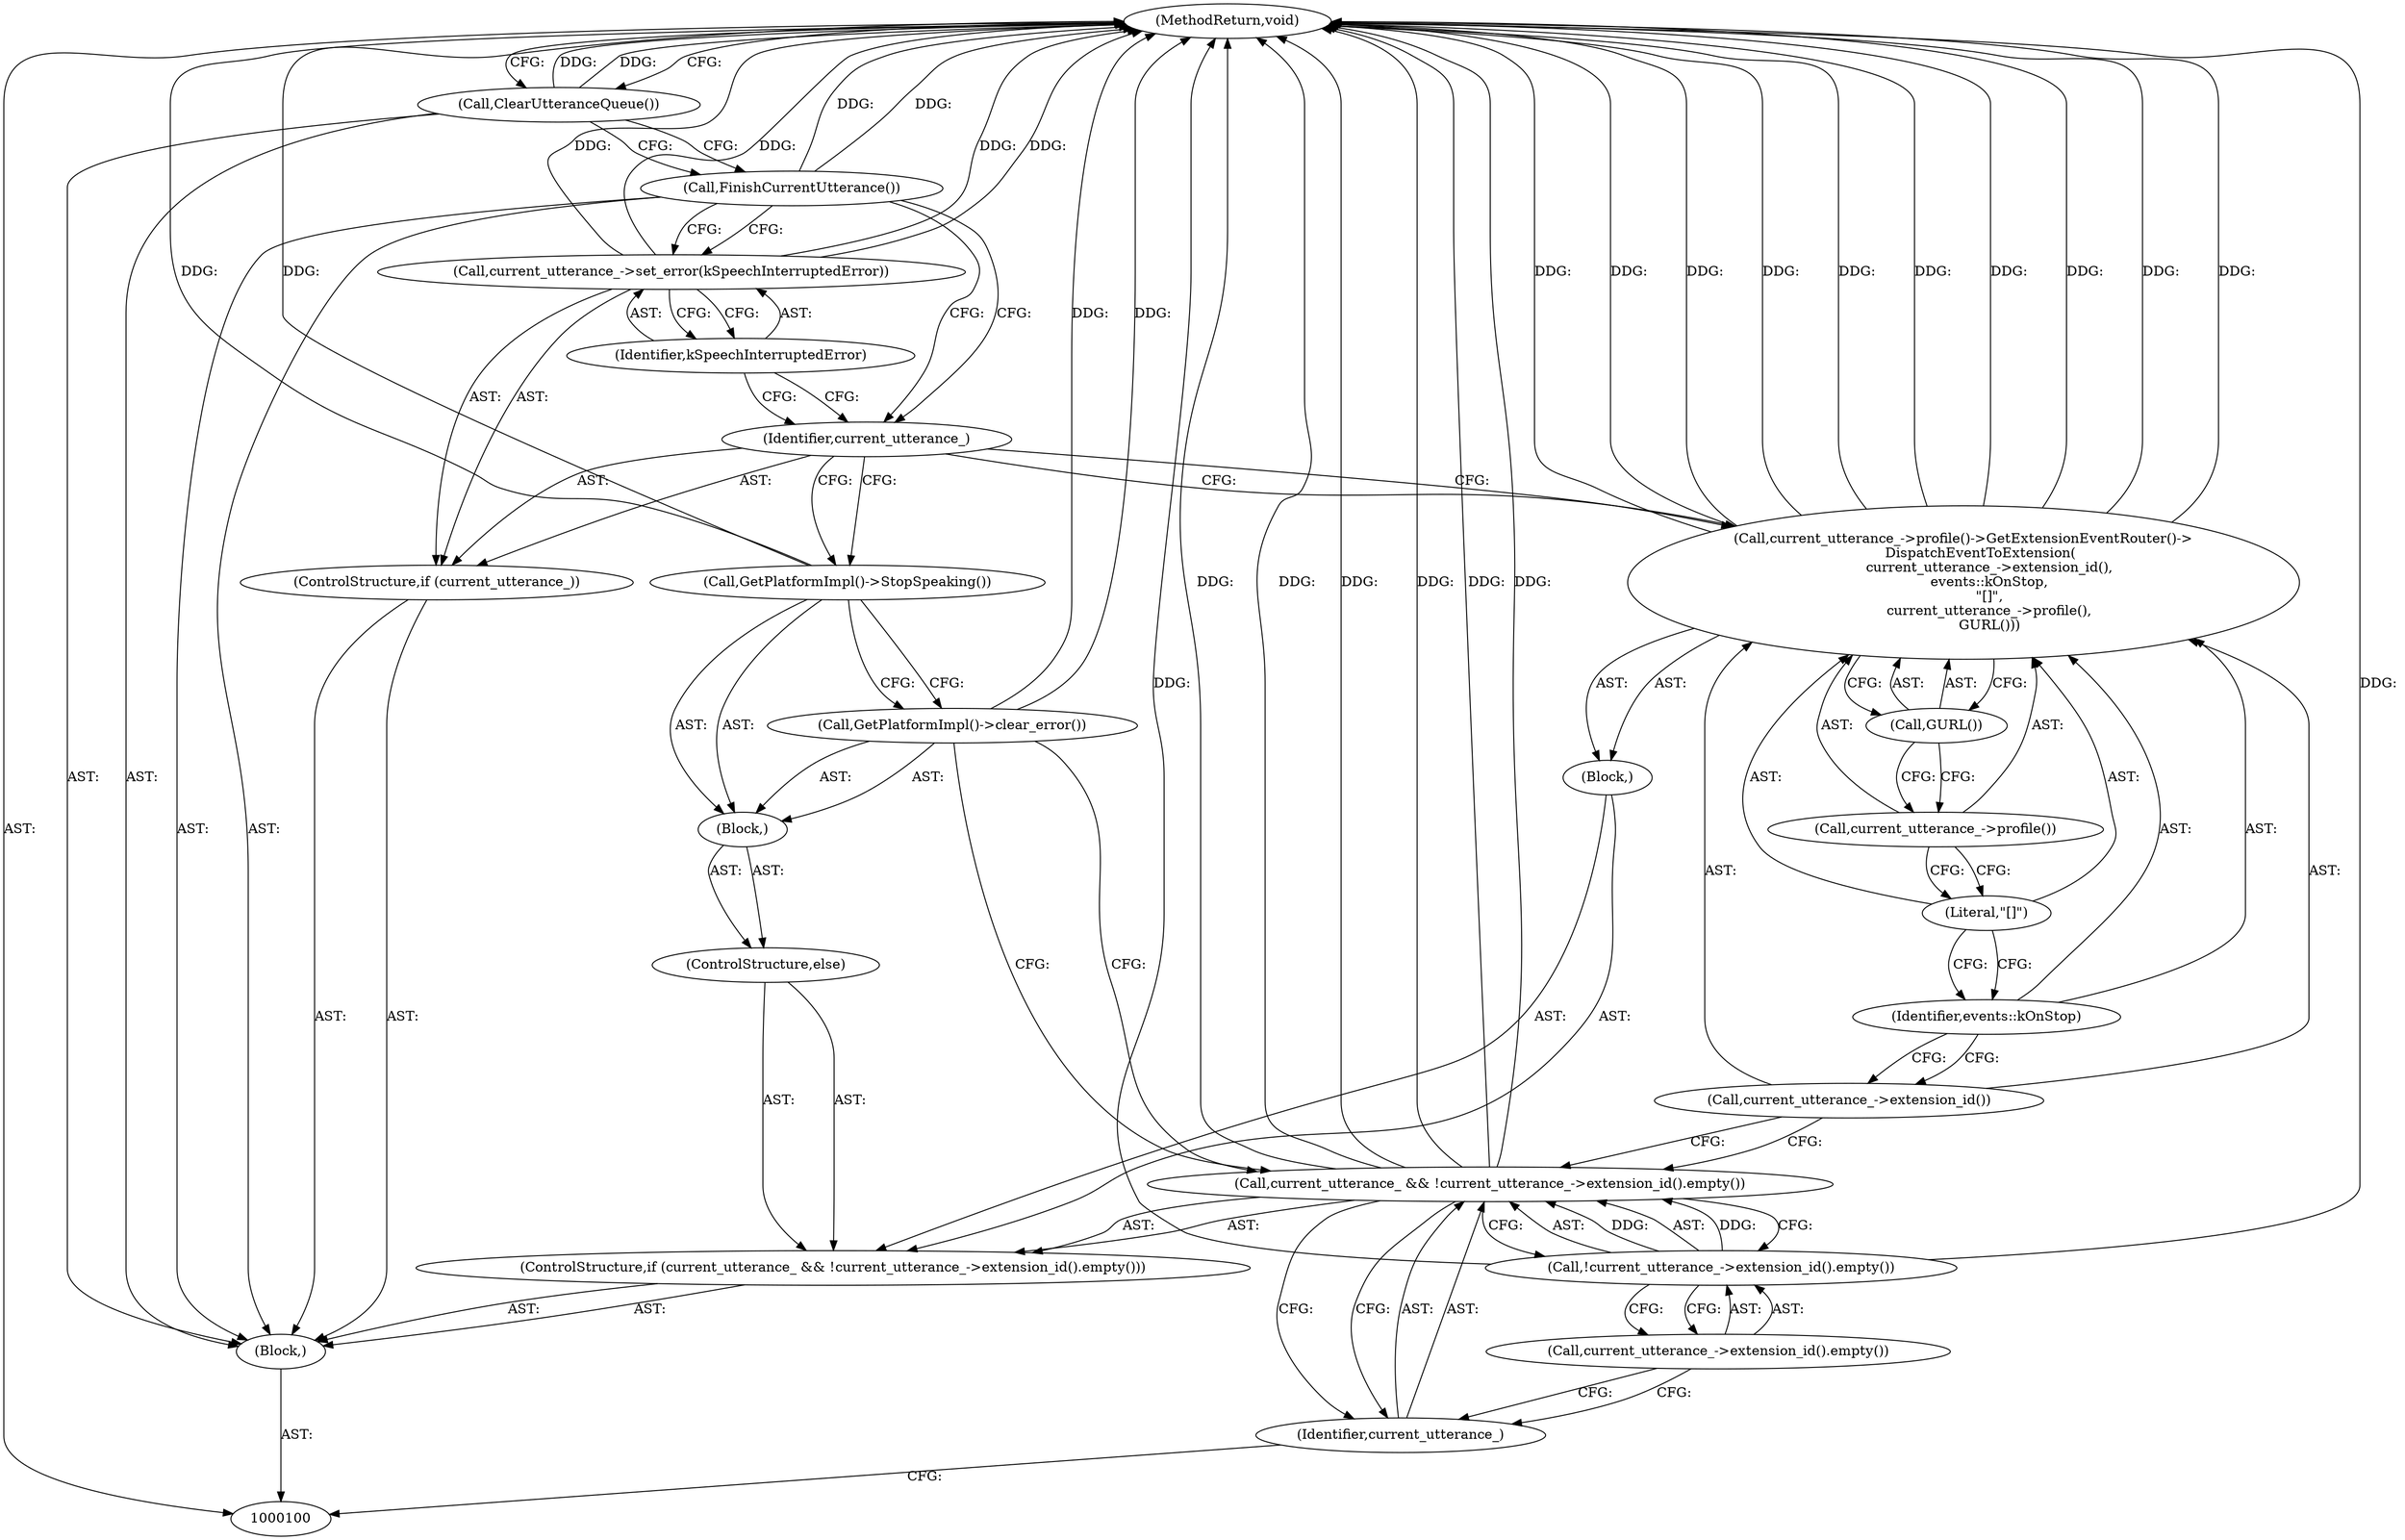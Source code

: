 digraph "1_Chrome_c63f2b7fe4fe2977f858a8e36d5f48db17eff2e7_18" {
"1000124" [label="(MethodReturn,void)"];
"1000101" [label="(Block,)"];
"1000114" [label="(ControlStructure,else)"];
"1000115" [label="(Block,)"];
"1000116" [label="(Call,GetPlatformImpl()->clear_error())"];
"1000117" [label="(Call,GetPlatformImpl()->StopSpeaking())"];
"1000118" [label="(ControlStructure,if (current_utterance_))"];
"1000119" [label="(Identifier,current_utterance_)"];
"1000121" [label="(Identifier,kSpeechInterruptedError)"];
"1000120" [label="(Call,current_utterance_->set_error(kSpeechInterruptedError))"];
"1000122" [label="(Call,FinishCurrentUtterance())"];
"1000123" [label="(Call,ClearUtteranceQueue())"];
"1000102" [label="(ControlStructure,if (current_utterance_ && !current_utterance_->extension_id().empty()))"];
"1000105" [label="(Call,!current_utterance_->extension_id().empty())"];
"1000106" [label="(Call,current_utterance_->extension_id().empty())"];
"1000103" [label="(Call,current_utterance_ && !current_utterance_->extension_id().empty())"];
"1000104" [label="(Identifier,current_utterance_)"];
"1000107" [label="(Block,)"];
"1000108" [label="(Call,current_utterance_->profile()->GetExtensionEventRouter()->\n        DispatchEventToExtension(\n            current_utterance_->extension_id(),\n            events::kOnStop,\n            \"[]\",\n            current_utterance_->profile(),\n            GURL()))"];
"1000109" [label="(Call,current_utterance_->extension_id())"];
"1000110" [label="(Identifier,events::kOnStop)"];
"1000111" [label="(Literal,\"[]\")"];
"1000112" [label="(Call,current_utterance_->profile())"];
"1000113" [label="(Call,GURL())"];
"1000124" -> "1000100"  [label="AST: "];
"1000124" -> "1000123"  [label="CFG: "];
"1000117" -> "1000124"  [label="DDG: "];
"1000108" -> "1000124"  [label="DDG: "];
"1000108" -> "1000124"  [label="DDG: "];
"1000108" -> "1000124"  [label="DDG: "];
"1000108" -> "1000124"  [label="DDG: "];
"1000108" -> "1000124"  [label="DDG: "];
"1000103" -> "1000124"  [label="DDG: "];
"1000103" -> "1000124"  [label="DDG: "];
"1000103" -> "1000124"  [label="DDG: "];
"1000123" -> "1000124"  [label="DDG: "];
"1000120" -> "1000124"  [label="DDG: "];
"1000120" -> "1000124"  [label="DDG: "];
"1000122" -> "1000124"  [label="DDG: "];
"1000116" -> "1000124"  [label="DDG: "];
"1000105" -> "1000124"  [label="DDG: "];
"1000101" -> "1000100"  [label="AST: "];
"1000102" -> "1000101"  [label="AST: "];
"1000118" -> "1000101"  [label="AST: "];
"1000122" -> "1000101"  [label="AST: "];
"1000123" -> "1000101"  [label="AST: "];
"1000114" -> "1000102"  [label="AST: "];
"1000115" -> "1000114"  [label="AST: "];
"1000115" -> "1000114"  [label="AST: "];
"1000116" -> "1000115"  [label="AST: "];
"1000117" -> "1000115"  [label="AST: "];
"1000116" -> "1000115"  [label="AST: "];
"1000116" -> "1000103"  [label="CFG: "];
"1000117" -> "1000116"  [label="CFG: "];
"1000116" -> "1000124"  [label="DDG: "];
"1000117" -> "1000115"  [label="AST: "];
"1000117" -> "1000116"  [label="CFG: "];
"1000119" -> "1000117"  [label="CFG: "];
"1000117" -> "1000124"  [label="DDG: "];
"1000118" -> "1000101"  [label="AST: "];
"1000119" -> "1000118"  [label="AST: "];
"1000120" -> "1000118"  [label="AST: "];
"1000119" -> "1000118"  [label="AST: "];
"1000119" -> "1000108"  [label="CFG: "];
"1000119" -> "1000117"  [label="CFG: "];
"1000121" -> "1000119"  [label="CFG: "];
"1000122" -> "1000119"  [label="CFG: "];
"1000121" -> "1000120"  [label="AST: "];
"1000121" -> "1000119"  [label="CFG: "];
"1000120" -> "1000121"  [label="CFG: "];
"1000120" -> "1000118"  [label="AST: "];
"1000120" -> "1000121"  [label="CFG: "];
"1000121" -> "1000120"  [label="AST: "];
"1000122" -> "1000120"  [label="CFG: "];
"1000120" -> "1000124"  [label="DDG: "];
"1000120" -> "1000124"  [label="DDG: "];
"1000122" -> "1000101"  [label="AST: "];
"1000122" -> "1000120"  [label="CFG: "];
"1000122" -> "1000119"  [label="CFG: "];
"1000123" -> "1000122"  [label="CFG: "];
"1000122" -> "1000124"  [label="DDG: "];
"1000123" -> "1000101"  [label="AST: "];
"1000123" -> "1000122"  [label="CFG: "];
"1000124" -> "1000123"  [label="CFG: "];
"1000123" -> "1000124"  [label="DDG: "];
"1000102" -> "1000101"  [label="AST: "];
"1000103" -> "1000102"  [label="AST: "];
"1000107" -> "1000102"  [label="AST: "];
"1000114" -> "1000102"  [label="AST: "];
"1000105" -> "1000103"  [label="AST: "];
"1000105" -> "1000106"  [label="CFG: "];
"1000106" -> "1000105"  [label="AST: "];
"1000103" -> "1000105"  [label="CFG: "];
"1000105" -> "1000124"  [label="DDG: "];
"1000105" -> "1000103"  [label="DDG: "];
"1000106" -> "1000105"  [label="AST: "];
"1000106" -> "1000104"  [label="CFG: "];
"1000105" -> "1000106"  [label="CFG: "];
"1000103" -> "1000102"  [label="AST: "];
"1000103" -> "1000104"  [label="CFG: "];
"1000103" -> "1000105"  [label="CFG: "];
"1000104" -> "1000103"  [label="AST: "];
"1000105" -> "1000103"  [label="AST: "];
"1000109" -> "1000103"  [label="CFG: "];
"1000116" -> "1000103"  [label="CFG: "];
"1000103" -> "1000124"  [label="DDG: "];
"1000103" -> "1000124"  [label="DDG: "];
"1000103" -> "1000124"  [label="DDG: "];
"1000105" -> "1000103"  [label="DDG: "];
"1000104" -> "1000103"  [label="AST: "];
"1000104" -> "1000100"  [label="CFG: "];
"1000106" -> "1000104"  [label="CFG: "];
"1000103" -> "1000104"  [label="CFG: "];
"1000107" -> "1000102"  [label="AST: "];
"1000108" -> "1000107"  [label="AST: "];
"1000108" -> "1000107"  [label="AST: "];
"1000108" -> "1000113"  [label="CFG: "];
"1000109" -> "1000108"  [label="AST: "];
"1000110" -> "1000108"  [label="AST: "];
"1000111" -> "1000108"  [label="AST: "];
"1000112" -> "1000108"  [label="AST: "];
"1000113" -> "1000108"  [label="AST: "];
"1000119" -> "1000108"  [label="CFG: "];
"1000108" -> "1000124"  [label="DDG: "];
"1000108" -> "1000124"  [label="DDG: "];
"1000108" -> "1000124"  [label="DDG: "];
"1000108" -> "1000124"  [label="DDG: "];
"1000108" -> "1000124"  [label="DDG: "];
"1000109" -> "1000108"  [label="AST: "];
"1000109" -> "1000103"  [label="CFG: "];
"1000110" -> "1000109"  [label="CFG: "];
"1000110" -> "1000108"  [label="AST: "];
"1000110" -> "1000109"  [label="CFG: "];
"1000111" -> "1000110"  [label="CFG: "];
"1000111" -> "1000108"  [label="AST: "];
"1000111" -> "1000110"  [label="CFG: "];
"1000112" -> "1000111"  [label="CFG: "];
"1000112" -> "1000108"  [label="AST: "];
"1000112" -> "1000111"  [label="CFG: "];
"1000113" -> "1000112"  [label="CFG: "];
"1000113" -> "1000108"  [label="AST: "];
"1000113" -> "1000112"  [label="CFG: "];
"1000108" -> "1000113"  [label="CFG: "];
}
